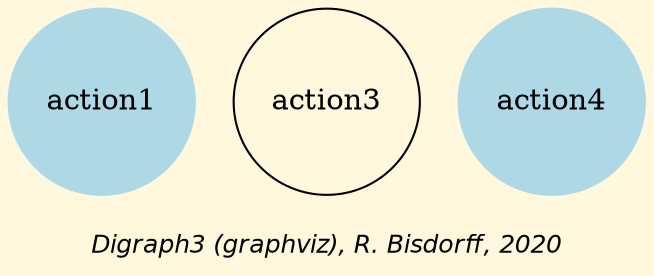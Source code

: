 digraph G {
graph [ bgcolor = cornsilk, fontname = "Helvetica-Oblique",
 fontsize = 12,
 label = "\nDigraph3 (graphviz), R. Bisdorff, 2020", size="7,7"];
n1 [shape = "circle", label = "action1", style = "filled", color = lightblue];#n2 [shape ^= "circle", label = "action2", style = "filled", color = gold];
n3 [shape = "circle", label = "action3"];
n4 [shape = "circle", label = "action4", style = "filled", color = lightblue];
}
